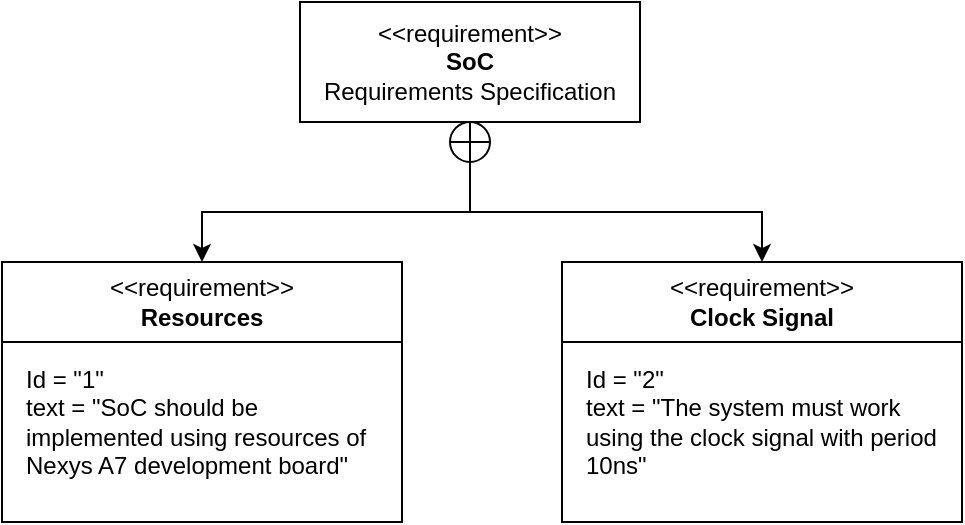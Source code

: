 <mxfile version="22.1.18" type="device">
  <diagram name="Страница — 1" id="QkuMDDRgyMmxQhEeeU4M">
    <mxGraphModel dx="797" dy="402" grid="1" gridSize="10" guides="1" tooltips="1" connect="1" arrows="1" fold="1" page="1" pageScale="1" pageWidth="827" pageHeight="1169" math="0" shadow="0">
      <root>
        <mxCell id="0" />
        <mxCell id="1" parent="0" />
        <mxCell id="0SNsyzZXOD27KlChxuM_-3" value="" style="group" vertex="1" connectable="0" parent="1">
          <mxGeometry x="329" y="250" width="170" height="80" as="geometry" />
        </mxCell>
        <mxCell id="0SNsyzZXOD27KlChxuM_-2" value="" style="shape=orEllipse;perimeter=ellipsePerimeter;whiteSpace=wrap;html=1;backgroundOutline=1;" vertex="1" parent="0SNsyzZXOD27KlChxuM_-3">
          <mxGeometry x="75" y="60" width="20" height="20" as="geometry" />
        </mxCell>
        <mxCell id="0SNsyzZXOD27KlChxuM_-1" value="&amp;lt;&amp;lt;requirement&amp;gt;&amp;gt;&lt;br&gt;&lt;b&gt;SoC&lt;/b&gt;&lt;br&gt;Requirements Specification" style="rounded=0;whiteSpace=wrap;html=1;" vertex="1" parent="0SNsyzZXOD27KlChxuM_-3">
          <mxGeometry width="170" height="60" as="geometry" />
        </mxCell>
        <mxCell id="0SNsyzZXOD27KlChxuM_-4" value="&lt;span style=&quot;font-weight: normal;&quot;&gt;&amp;lt;&amp;lt;requirement&amp;gt;&amp;gt;&lt;/span&gt;&lt;br&gt;Resources" style="swimlane;whiteSpace=wrap;html=1;startSize=40;" vertex="1" parent="1">
          <mxGeometry x="180" y="380" width="200" height="130" as="geometry" />
        </mxCell>
        <mxCell id="0SNsyzZXOD27KlChxuM_-5" value="Id = &quot;1&quot;&lt;br&gt;text = &quot;SoC should be implemented using resources of Nexys A7 development board&quot;" style="text;html=1;strokeColor=none;fillColor=none;align=left;verticalAlign=middle;whiteSpace=wrap;rounded=0;" vertex="1" parent="0SNsyzZXOD27KlChxuM_-4">
          <mxGeometry x="10" y="50" width="180" height="60" as="geometry" />
        </mxCell>
        <mxCell id="0SNsyzZXOD27KlChxuM_-6" value="&lt;span style=&quot;font-weight: normal;&quot;&gt;&amp;lt;&amp;lt;requirement&amp;gt;&amp;gt;&lt;/span&gt;&lt;br&gt;Clock Signal" style="swimlane;whiteSpace=wrap;html=1;startSize=40;" vertex="1" parent="1">
          <mxGeometry x="460" y="380" width="200" height="130" as="geometry" />
        </mxCell>
        <mxCell id="0SNsyzZXOD27KlChxuM_-7" value="Id = &quot;2&quot;&lt;br&gt;text = &quot;The system must work using the clock signal with period 10ns&quot;" style="text;html=1;strokeColor=none;fillColor=none;align=left;verticalAlign=middle;whiteSpace=wrap;rounded=0;" vertex="1" parent="0SNsyzZXOD27KlChxuM_-6">
          <mxGeometry x="10" y="50" width="180" height="60" as="geometry" />
        </mxCell>
        <mxCell id="0SNsyzZXOD27KlChxuM_-9" style="edgeStyle=orthogonalEdgeStyle;rounded=0;orthogonalLoop=1;jettySize=auto;html=1;exitX=0.5;exitY=1;exitDx=0;exitDy=0;entryX=0.5;entryY=0;entryDx=0;entryDy=0;" edge="1" parent="1" source="0SNsyzZXOD27KlChxuM_-2" target="0SNsyzZXOD27KlChxuM_-4">
          <mxGeometry relative="1" as="geometry" />
        </mxCell>
        <mxCell id="0SNsyzZXOD27KlChxuM_-10" style="edgeStyle=orthogonalEdgeStyle;rounded=0;orthogonalLoop=1;jettySize=auto;html=1;exitX=0.5;exitY=1;exitDx=0;exitDy=0;entryX=0.5;entryY=0;entryDx=0;entryDy=0;" edge="1" parent="1" source="0SNsyzZXOD27KlChxuM_-2" target="0SNsyzZXOD27KlChxuM_-6">
          <mxGeometry relative="1" as="geometry" />
        </mxCell>
      </root>
    </mxGraphModel>
  </diagram>
</mxfile>
